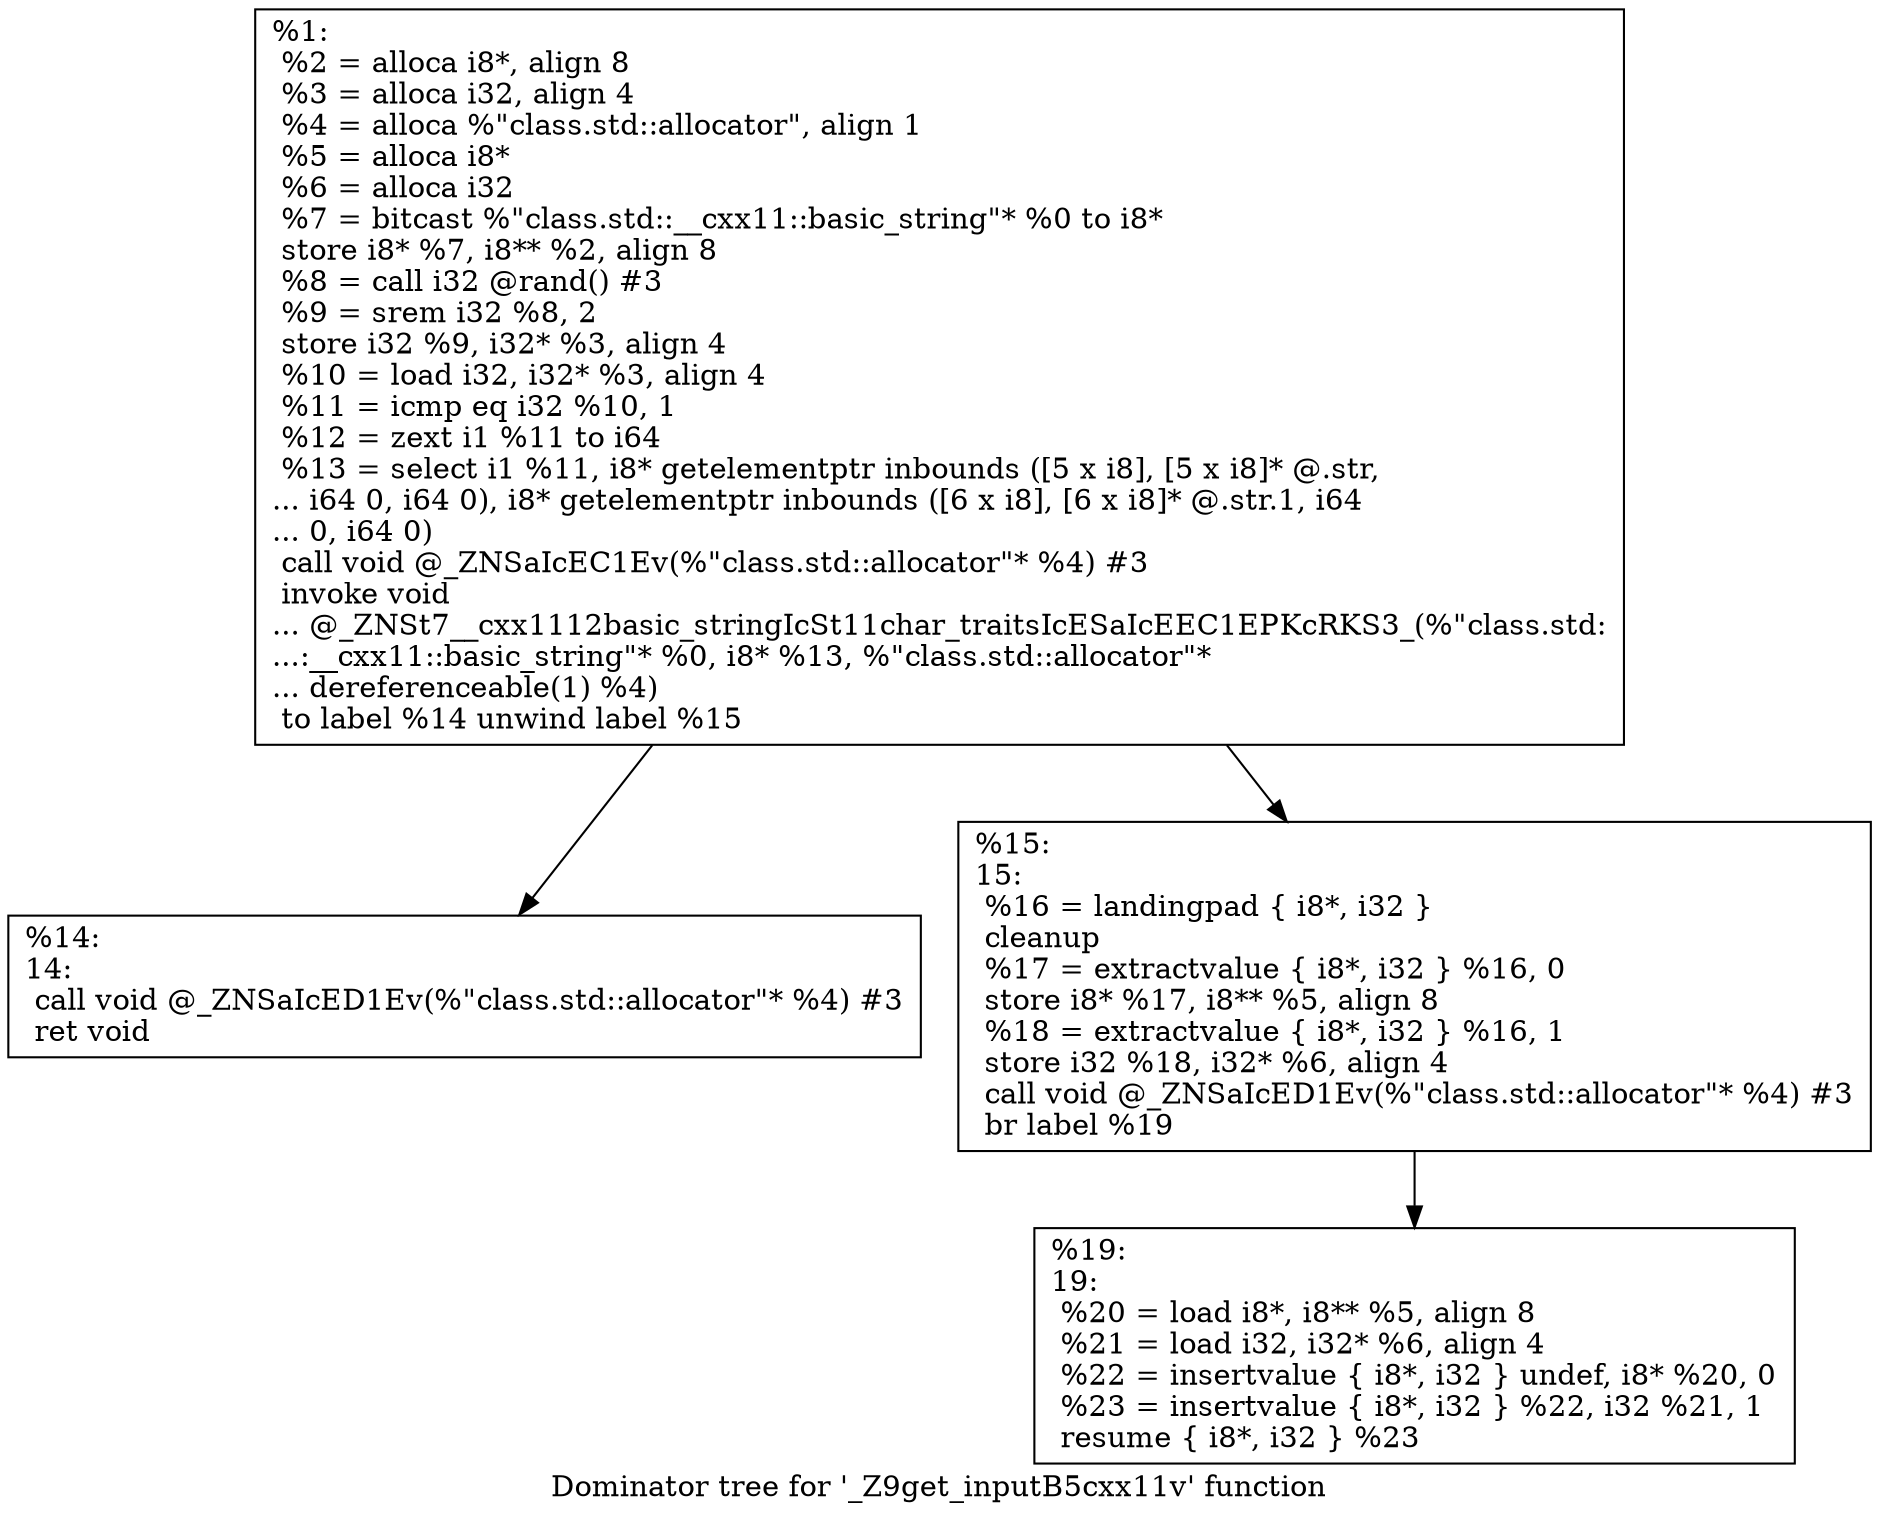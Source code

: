 digraph "Dominator tree for '_Z9get_inputB5cxx11v' function" {
	label="Dominator tree for '_Z9get_inputB5cxx11v' function";

	Node0xdcf1b0 [shape=record,label="{%1:\l  %2 = alloca i8*, align 8\l  %3 = alloca i32, align 4\l  %4 = alloca %\"class.std::allocator\", align 1\l  %5 = alloca i8*\l  %6 = alloca i32\l  %7 = bitcast %\"class.std::__cxx11::basic_string\"* %0 to i8*\l  store i8* %7, i8** %2, align 8\l  %8 = call i32 @rand() #3\l  %9 = srem i32 %8, 2\l  store i32 %9, i32* %3, align 4\l  %10 = load i32, i32* %3, align 4\l  %11 = icmp eq i32 %10, 1\l  %12 = zext i1 %11 to i64\l  %13 = select i1 %11, i8* getelementptr inbounds ([5 x i8], [5 x i8]* @.str,\l... i64 0, i64 0), i8* getelementptr inbounds ([6 x i8], [6 x i8]* @.str.1, i64\l... 0, i64 0)\l  call void @_ZNSaIcEC1Ev(%\"class.std::allocator\"* %4) #3\l  invoke void\l... @_ZNSt7__cxx1112basic_stringIcSt11char_traitsIcESaIcEEC1EPKcRKS3_(%\"class.std:\l...:__cxx11::basic_string\"* %0, i8* %13, %\"class.std::allocator\"*\l... dereferenceable(1) %4)\l          to label %14 unwind label %15\l}"];
	Node0xdcf1b0 -> Node0xda1300;
	Node0xdcf1b0 -> Node0xd952e0;
	Node0xda1300 [shape=record,label="{%14:\l14:                                               \l  call void @_ZNSaIcED1Ev(%\"class.std::allocator\"* %4) #3\l  ret void\l}"];
	Node0xd952e0 [shape=record,label="{%15:\l15:                                               \l  %16 = landingpad \{ i8*, i32 \}\l          cleanup\l  %17 = extractvalue \{ i8*, i32 \} %16, 0\l  store i8* %17, i8** %5, align 8\l  %18 = extractvalue \{ i8*, i32 \} %16, 1\l  store i32 %18, i32* %6, align 4\l  call void @_ZNSaIcED1Ev(%\"class.std::allocator\"* %4) #3\l  br label %19\l}"];
	Node0xd952e0 -> Node0xd95320;
	Node0xd95320 [shape=record,label="{%19:\l19:                                               \l  %20 = load i8*, i8** %5, align 8\l  %21 = load i32, i32* %6, align 4\l  %22 = insertvalue \{ i8*, i32 \} undef, i8* %20, 0\l  %23 = insertvalue \{ i8*, i32 \} %22, i32 %21, 1\l  resume \{ i8*, i32 \} %23\l}"];
}
